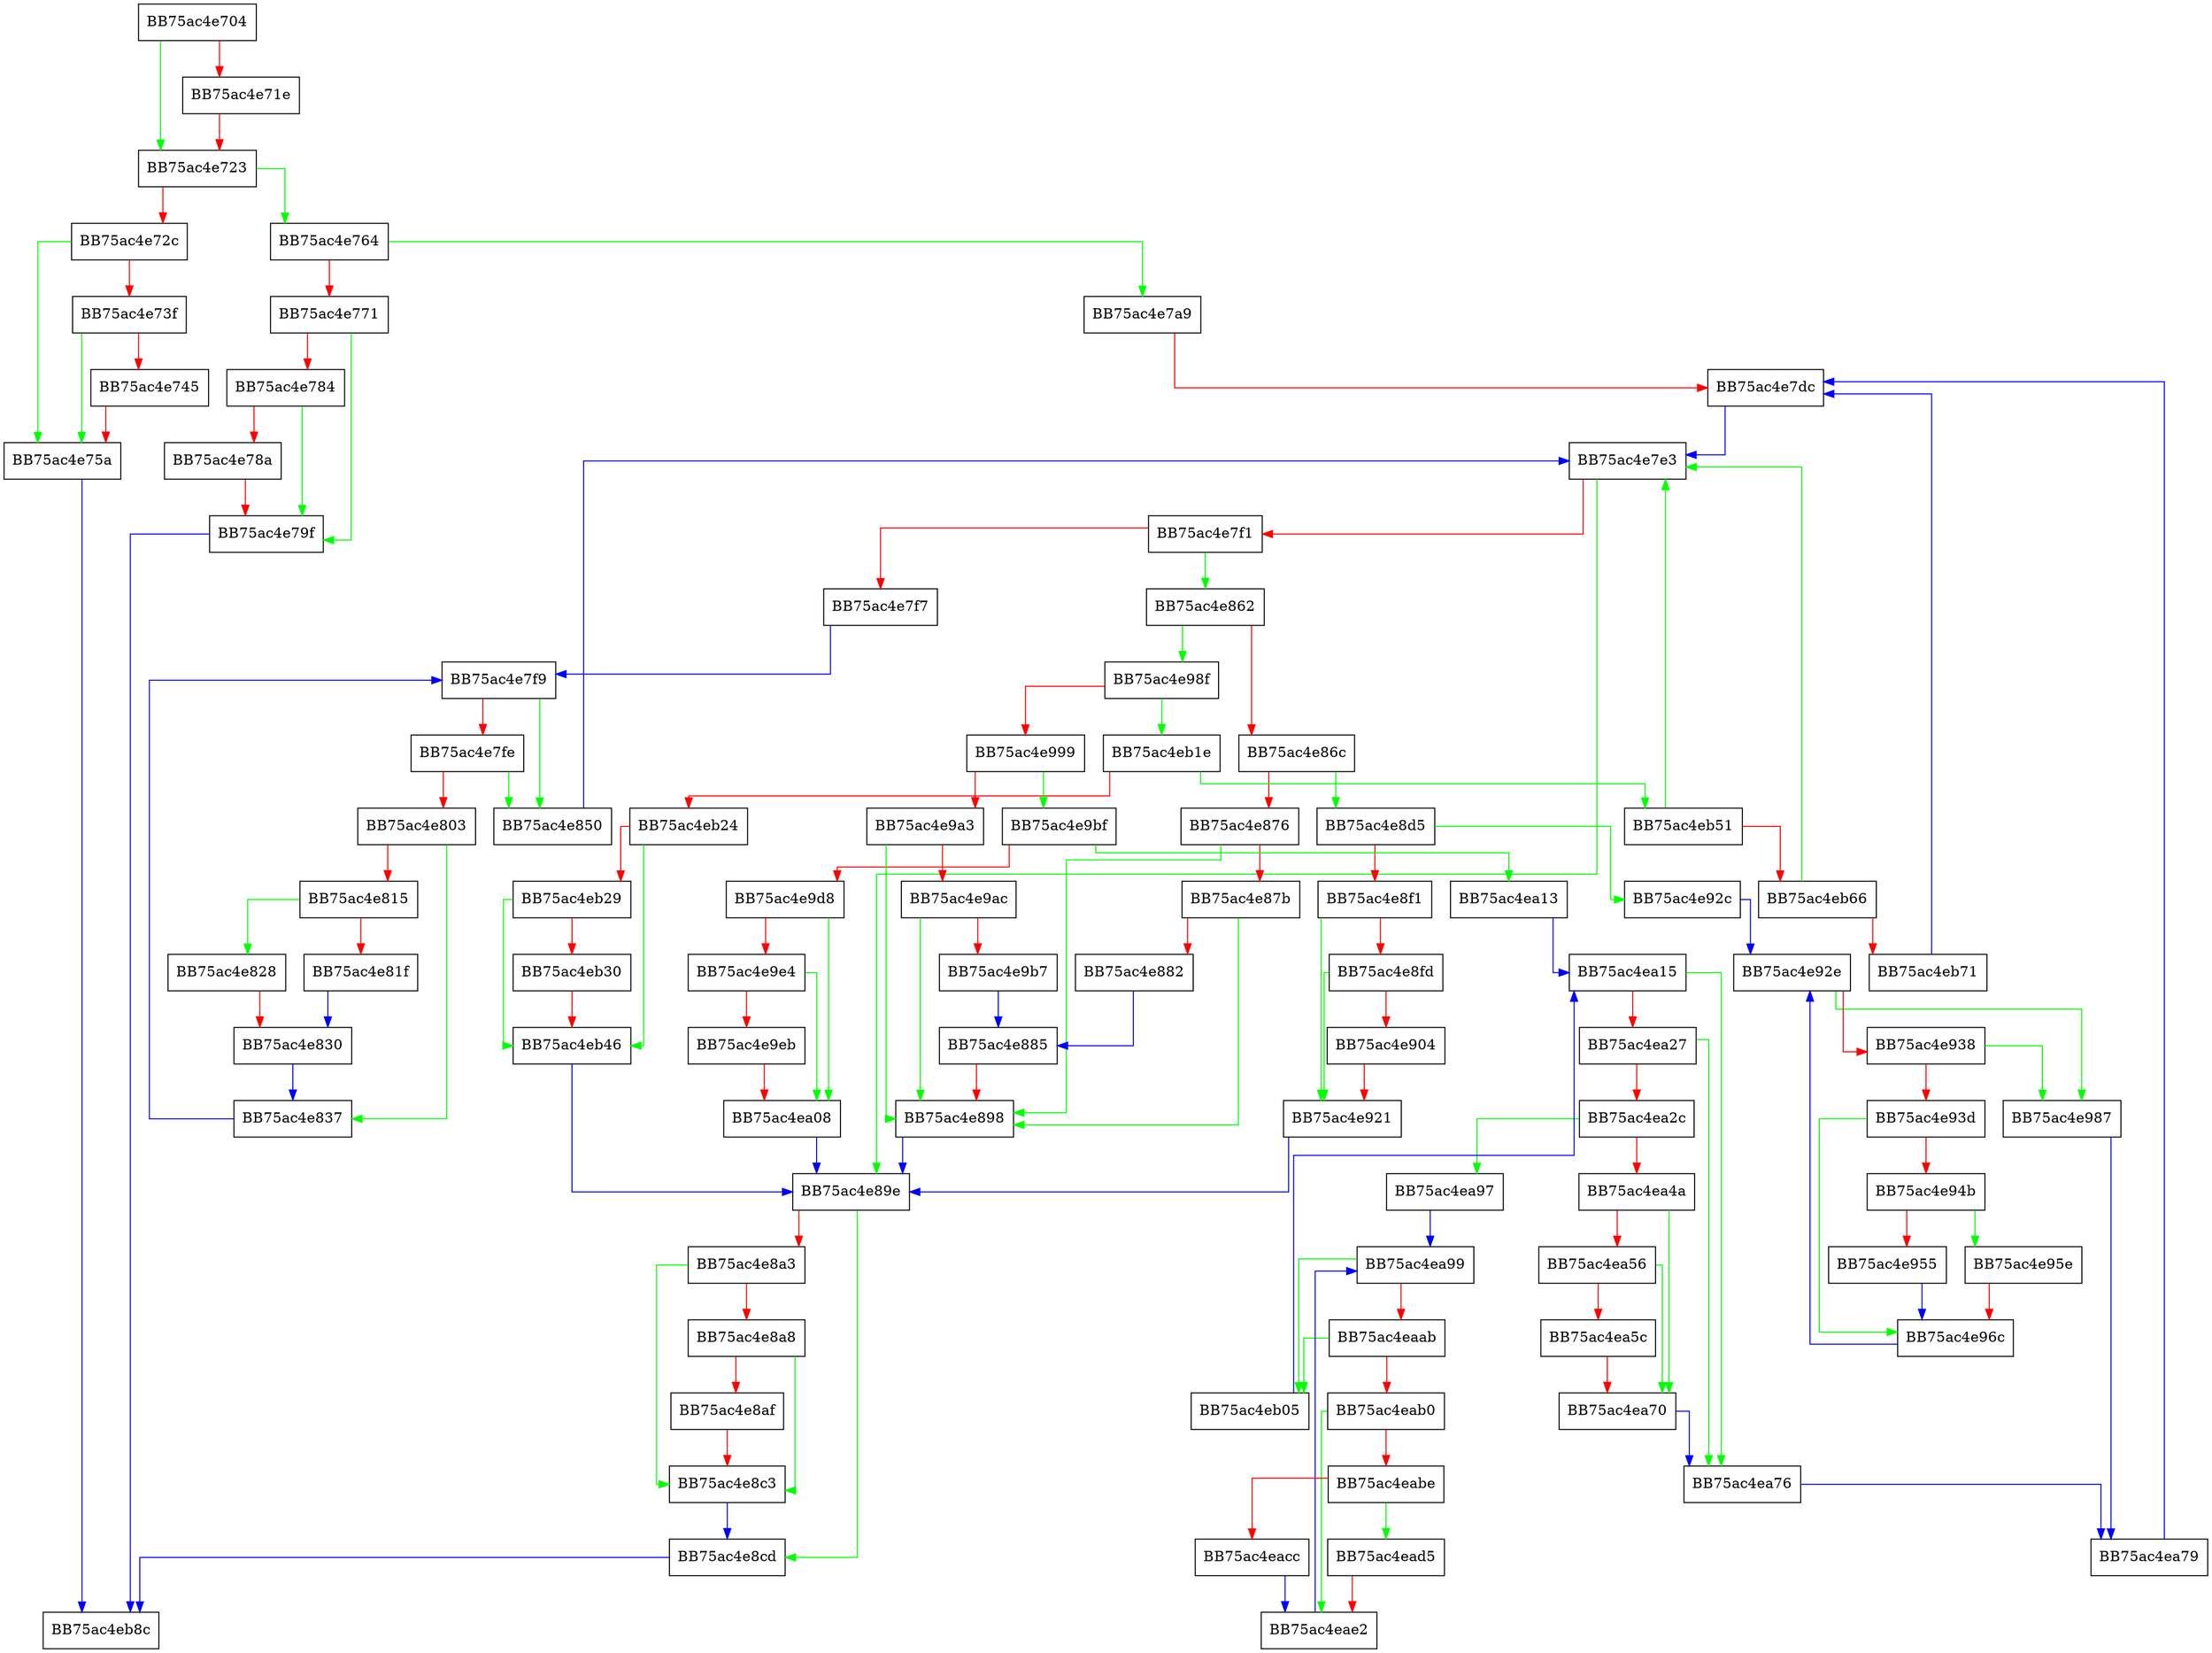 digraph open {
  node [shape="box"];
  graph [splines=ortho];
  BB75ac4e704 -> BB75ac4e723 [color="green"];
  BB75ac4e704 -> BB75ac4e71e [color="red"];
  BB75ac4e71e -> BB75ac4e723 [color="red"];
  BB75ac4e723 -> BB75ac4e764 [color="green"];
  BB75ac4e723 -> BB75ac4e72c [color="red"];
  BB75ac4e72c -> BB75ac4e75a [color="green"];
  BB75ac4e72c -> BB75ac4e73f [color="red"];
  BB75ac4e73f -> BB75ac4e75a [color="green"];
  BB75ac4e73f -> BB75ac4e745 [color="red"];
  BB75ac4e745 -> BB75ac4e75a [color="red"];
  BB75ac4e75a -> BB75ac4eb8c [color="blue"];
  BB75ac4e764 -> BB75ac4e7a9 [color="green"];
  BB75ac4e764 -> BB75ac4e771 [color="red"];
  BB75ac4e771 -> BB75ac4e79f [color="green"];
  BB75ac4e771 -> BB75ac4e784 [color="red"];
  BB75ac4e784 -> BB75ac4e79f [color="green"];
  BB75ac4e784 -> BB75ac4e78a [color="red"];
  BB75ac4e78a -> BB75ac4e79f [color="red"];
  BB75ac4e79f -> BB75ac4eb8c [color="blue"];
  BB75ac4e7a9 -> BB75ac4e7dc [color="red"];
  BB75ac4e7dc -> BB75ac4e7e3 [color="blue"];
  BB75ac4e7e3 -> BB75ac4e89e [color="green"];
  BB75ac4e7e3 -> BB75ac4e7f1 [color="red"];
  BB75ac4e7f1 -> BB75ac4e862 [color="green"];
  BB75ac4e7f1 -> BB75ac4e7f7 [color="red"];
  BB75ac4e7f7 -> BB75ac4e7f9 [color="blue"];
  BB75ac4e7f9 -> BB75ac4e850 [color="green"];
  BB75ac4e7f9 -> BB75ac4e7fe [color="red"];
  BB75ac4e7fe -> BB75ac4e850 [color="green"];
  BB75ac4e7fe -> BB75ac4e803 [color="red"];
  BB75ac4e803 -> BB75ac4e837 [color="green"];
  BB75ac4e803 -> BB75ac4e815 [color="red"];
  BB75ac4e815 -> BB75ac4e828 [color="green"];
  BB75ac4e815 -> BB75ac4e81f [color="red"];
  BB75ac4e81f -> BB75ac4e830 [color="blue"];
  BB75ac4e828 -> BB75ac4e830 [color="red"];
  BB75ac4e830 -> BB75ac4e837 [color="blue"];
  BB75ac4e837 -> BB75ac4e7f9 [color="blue"];
  BB75ac4e850 -> BB75ac4e7e3 [color="blue"];
  BB75ac4e862 -> BB75ac4e98f [color="green"];
  BB75ac4e862 -> BB75ac4e86c [color="red"];
  BB75ac4e86c -> BB75ac4e8d5 [color="green"];
  BB75ac4e86c -> BB75ac4e876 [color="red"];
  BB75ac4e876 -> BB75ac4e898 [color="green"];
  BB75ac4e876 -> BB75ac4e87b [color="red"];
  BB75ac4e87b -> BB75ac4e898 [color="green"];
  BB75ac4e87b -> BB75ac4e882 [color="red"];
  BB75ac4e882 -> BB75ac4e885 [color="blue"];
  BB75ac4e885 -> BB75ac4e898 [color="red"];
  BB75ac4e898 -> BB75ac4e89e [color="blue"];
  BB75ac4e89e -> BB75ac4e8cd [color="green"];
  BB75ac4e89e -> BB75ac4e8a3 [color="red"];
  BB75ac4e8a3 -> BB75ac4e8c3 [color="green"];
  BB75ac4e8a3 -> BB75ac4e8a8 [color="red"];
  BB75ac4e8a8 -> BB75ac4e8c3 [color="green"];
  BB75ac4e8a8 -> BB75ac4e8af [color="red"];
  BB75ac4e8af -> BB75ac4e8c3 [color="red"];
  BB75ac4e8c3 -> BB75ac4e8cd [color="blue"];
  BB75ac4e8cd -> BB75ac4eb8c [color="blue"];
  BB75ac4e8d5 -> BB75ac4e92c [color="green"];
  BB75ac4e8d5 -> BB75ac4e8f1 [color="red"];
  BB75ac4e8f1 -> BB75ac4e921 [color="green"];
  BB75ac4e8f1 -> BB75ac4e8fd [color="red"];
  BB75ac4e8fd -> BB75ac4e921 [color="green"];
  BB75ac4e8fd -> BB75ac4e904 [color="red"];
  BB75ac4e904 -> BB75ac4e921 [color="red"];
  BB75ac4e921 -> BB75ac4e89e [color="blue"];
  BB75ac4e92c -> BB75ac4e92e [color="blue"];
  BB75ac4e92e -> BB75ac4e987 [color="green"];
  BB75ac4e92e -> BB75ac4e938 [color="red"];
  BB75ac4e938 -> BB75ac4e987 [color="green"];
  BB75ac4e938 -> BB75ac4e93d [color="red"];
  BB75ac4e93d -> BB75ac4e96c [color="green"];
  BB75ac4e93d -> BB75ac4e94b [color="red"];
  BB75ac4e94b -> BB75ac4e95e [color="green"];
  BB75ac4e94b -> BB75ac4e955 [color="red"];
  BB75ac4e955 -> BB75ac4e96c [color="blue"];
  BB75ac4e95e -> BB75ac4e96c [color="red"];
  BB75ac4e96c -> BB75ac4e92e [color="blue"];
  BB75ac4e987 -> BB75ac4ea79 [color="blue"];
  BB75ac4e98f -> BB75ac4eb1e [color="green"];
  BB75ac4e98f -> BB75ac4e999 [color="red"];
  BB75ac4e999 -> BB75ac4e9bf [color="green"];
  BB75ac4e999 -> BB75ac4e9a3 [color="red"];
  BB75ac4e9a3 -> BB75ac4e898 [color="green"];
  BB75ac4e9a3 -> BB75ac4e9ac [color="red"];
  BB75ac4e9ac -> BB75ac4e898 [color="green"];
  BB75ac4e9ac -> BB75ac4e9b7 [color="red"];
  BB75ac4e9b7 -> BB75ac4e885 [color="blue"];
  BB75ac4e9bf -> BB75ac4ea13 [color="green"];
  BB75ac4e9bf -> BB75ac4e9d8 [color="red"];
  BB75ac4e9d8 -> BB75ac4ea08 [color="green"];
  BB75ac4e9d8 -> BB75ac4e9e4 [color="red"];
  BB75ac4e9e4 -> BB75ac4ea08 [color="green"];
  BB75ac4e9e4 -> BB75ac4e9eb [color="red"];
  BB75ac4e9eb -> BB75ac4ea08 [color="red"];
  BB75ac4ea08 -> BB75ac4e89e [color="blue"];
  BB75ac4ea13 -> BB75ac4ea15 [color="blue"];
  BB75ac4ea15 -> BB75ac4ea76 [color="green"];
  BB75ac4ea15 -> BB75ac4ea27 [color="red"];
  BB75ac4ea27 -> BB75ac4ea76 [color="green"];
  BB75ac4ea27 -> BB75ac4ea2c [color="red"];
  BB75ac4ea2c -> BB75ac4ea97 [color="green"];
  BB75ac4ea2c -> BB75ac4ea4a [color="red"];
  BB75ac4ea4a -> BB75ac4ea70 [color="green"];
  BB75ac4ea4a -> BB75ac4ea56 [color="red"];
  BB75ac4ea56 -> BB75ac4ea70 [color="green"];
  BB75ac4ea56 -> BB75ac4ea5c [color="red"];
  BB75ac4ea5c -> BB75ac4ea70 [color="red"];
  BB75ac4ea70 -> BB75ac4ea76 [color="blue"];
  BB75ac4ea76 -> BB75ac4ea79 [color="blue"];
  BB75ac4ea79 -> BB75ac4e7dc [color="blue"];
  BB75ac4ea97 -> BB75ac4ea99 [color="blue"];
  BB75ac4ea99 -> BB75ac4eb05 [color="green"];
  BB75ac4ea99 -> BB75ac4eaab [color="red"];
  BB75ac4eaab -> BB75ac4eb05 [color="green"];
  BB75ac4eaab -> BB75ac4eab0 [color="red"];
  BB75ac4eab0 -> BB75ac4eae2 [color="green"];
  BB75ac4eab0 -> BB75ac4eabe [color="red"];
  BB75ac4eabe -> BB75ac4ead5 [color="green"];
  BB75ac4eabe -> BB75ac4eacc [color="red"];
  BB75ac4eacc -> BB75ac4eae2 [color="blue"];
  BB75ac4ead5 -> BB75ac4eae2 [color="red"];
  BB75ac4eae2 -> BB75ac4ea99 [color="blue"];
  BB75ac4eb05 -> BB75ac4ea15 [color="blue"];
  BB75ac4eb1e -> BB75ac4eb51 [color="green"];
  BB75ac4eb1e -> BB75ac4eb24 [color="red"];
  BB75ac4eb24 -> BB75ac4eb46 [color="green"];
  BB75ac4eb24 -> BB75ac4eb29 [color="red"];
  BB75ac4eb29 -> BB75ac4eb46 [color="green"];
  BB75ac4eb29 -> BB75ac4eb30 [color="red"];
  BB75ac4eb30 -> BB75ac4eb46 [color="red"];
  BB75ac4eb46 -> BB75ac4e89e [color="blue"];
  BB75ac4eb51 -> BB75ac4e7e3 [color="green"];
  BB75ac4eb51 -> BB75ac4eb66 [color="red"];
  BB75ac4eb66 -> BB75ac4e7e3 [color="green"];
  BB75ac4eb66 -> BB75ac4eb71 [color="red"];
  BB75ac4eb71 -> BB75ac4e7dc [color="blue"];
}